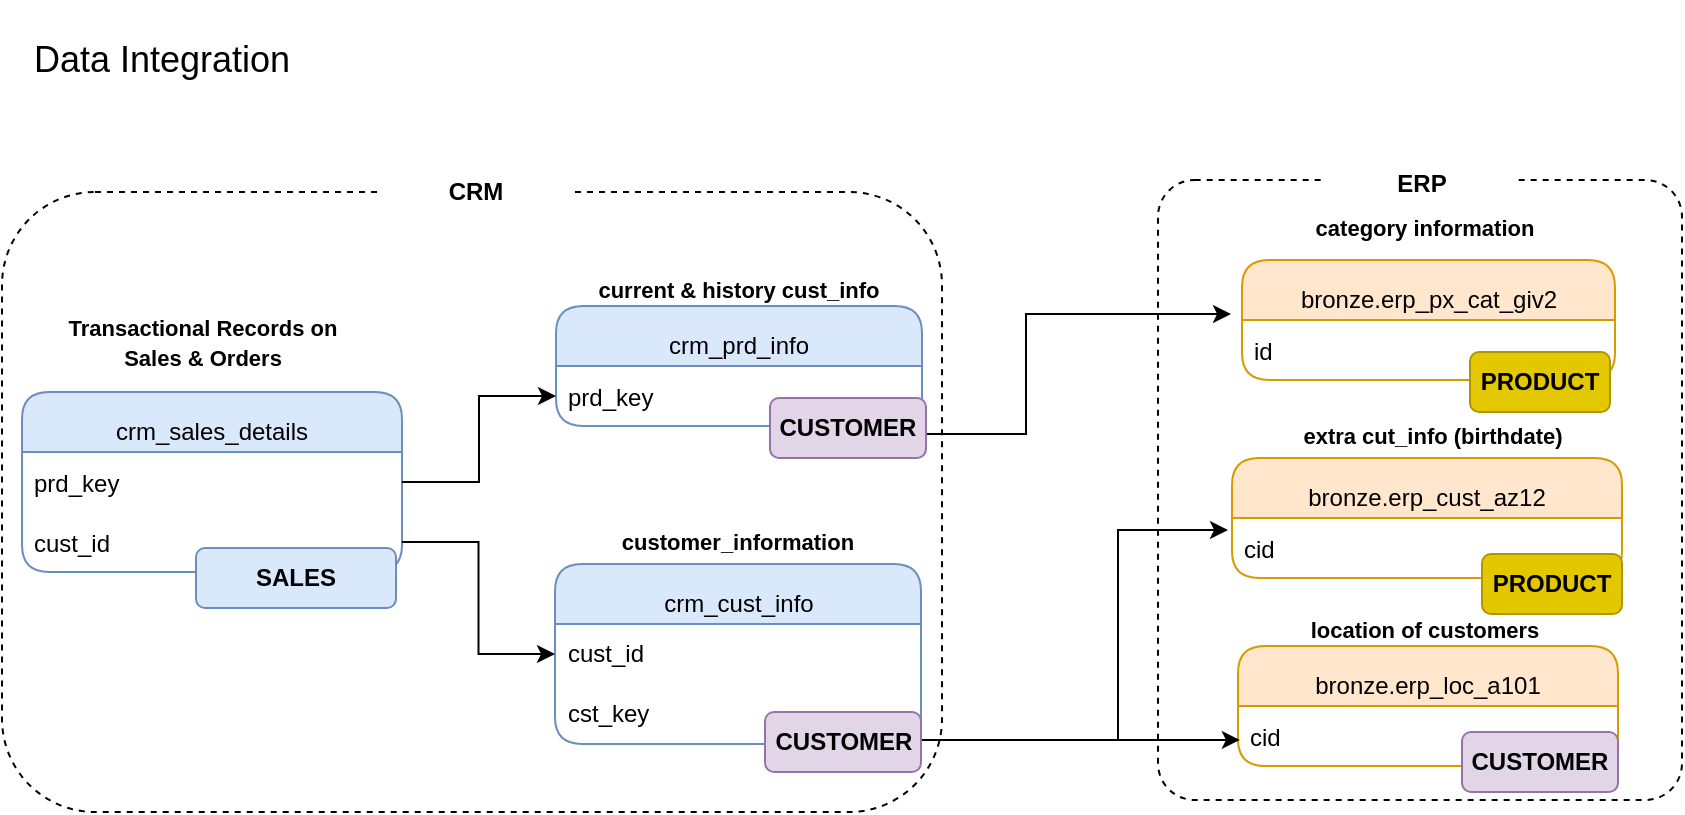 <mxfile version="28.2.5">
  <diagram name="Page-1" id="1i7o0jQGGIaWhlyfUe22">
    <mxGraphModel dx="1111" dy="537" grid="1" gridSize="10" guides="1" tooltips="1" connect="1" arrows="1" fold="1" page="1" pageScale="1" pageWidth="850" pageHeight="1100" math="0" shadow="0">
      <root>
        <mxCell id="0" />
        <mxCell id="1" parent="0" />
        <mxCell id="77wYk42ZuULAPkZGeNKV-38" value="" style="rounded=1;whiteSpace=wrap;html=1;arcSize=7;dashed=1;" parent="1" vertex="1">
          <mxGeometry x="768" y="124" width="262" height="310" as="geometry" />
        </mxCell>
        <mxCell id="77wYk42ZuULAPkZGeNKV-18" value="" style="rounded=1;whiteSpace=wrap;html=1;fillColor=none;dashed=1;" parent="1" vertex="1">
          <mxGeometry x="190" y="130" width="470" height="310" as="geometry" />
        </mxCell>
        <mxCell id="77wYk42ZuULAPkZGeNKV-6" value="&lt;font style=&quot;font-size: 11px;&quot;&gt;&lt;b style=&quot;&quot;&gt;customer_information&lt;/b&gt;&lt;/font&gt;" style="text;html=1;align=center;verticalAlign=middle;whiteSpace=wrap;rounded=0;" parent="1" vertex="1">
          <mxGeometry x="473" y="300" width="170" height="9" as="geometry" />
        </mxCell>
        <mxCell id="77wYk42ZuULAPkZGeNKV-7" value="&lt;font style=&quot;font-size: 12px;&quot;&gt;crm_prd_info&lt;/font&gt;" style="swimlane;fontStyle=0;childLayout=stackLayout;horizontal=1;startSize=30;horizontalStack=0;resizeParent=1;resizeParentMax=0;resizeLast=0;collapsible=1;marginBottom=0;whiteSpace=wrap;html=1;rounded=1;fillColor=#dae8fc;strokeColor=#6c8ebf;fontSize=26;" parent="1" vertex="1">
          <mxGeometry x="467" y="187" width="183" height="60" as="geometry" />
        </mxCell>
        <mxCell id="77wYk42ZuULAPkZGeNKV-8" value="&lt;font style=&quot;font-size: 12px;&quot;&gt;prd_key&lt;/font&gt;" style="text;strokeColor=none;fillColor=none;align=left;verticalAlign=middle;spacingLeft=4;spacingRight=4;overflow=hidden;points=[[0,0.5],[1,0.5]];portConstraint=eastwest;rotatable=0;whiteSpace=wrap;html=1;fontSize=14;" parent="77wYk42ZuULAPkZGeNKV-7" vertex="1">
          <mxGeometry y="30" width="183" height="30" as="geometry" />
        </mxCell>
        <mxCell id="77wYk42ZuULAPkZGeNKV-9" value="&lt;font style=&quot;font-size: 11px;&quot;&gt;&lt;b&gt;current &amp;amp; history cust_info&lt;/b&gt;&lt;/font&gt;" style="text;html=1;align=center;verticalAlign=middle;whiteSpace=wrap;rounded=0;" parent="1" vertex="1">
          <mxGeometry x="474.5" y="170" width="167" height="17" as="geometry" />
        </mxCell>
        <mxCell id="77wYk42ZuULAPkZGeNKV-10" value="&lt;font style=&quot;font-size: 12px;&quot;&gt;crm_sales_details&lt;/font&gt;" style="swimlane;fontStyle=0;childLayout=stackLayout;horizontal=1;startSize=30;horizontalStack=0;resizeParent=1;resizeParentMax=0;resizeLast=0;collapsible=1;marginBottom=0;whiteSpace=wrap;html=1;rounded=1;fillColor=#dae8fc;strokeColor=#6c8ebf;fontSize=26;" parent="1" vertex="1">
          <mxGeometry x="200" y="230" width="190" height="90" as="geometry" />
        </mxCell>
        <mxCell id="77wYk42ZuULAPkZGeNKV-11" value="&lt;font style=&quot;font-size: 12px;&quot;&gt;prd_key&lt;/font&gt;" style="text;strokeColor=none;fillColor=none;align=left;verticalAlign=middle;spacingLeft=4;spacingRight=4;overflow=hidden;points=[[0,0.5],[1,0.5]];portConstraint=eastwest;rotatable=0;whiteSpace=wrap;html=1;fontSize=14;" parent="77wYk42ZuULAPkZGeNKV-10" vertex="1">
          <mxGeometry y="30" width="190" height="30" as="geometry" />
        </mxCell>
        <mxCell id="77wYk42ZuULAPkZGeNKV-15" value="&lt;font style=&quot;font-size: 12px;&quot;&gt;cust_id&lt;/font&gt;" style="text;strokeColor=none;fillColor=none;align=left;verticalAlign=middle;spacingLeft=4;spacingRight=4;overflow=hidden;points=[[0,0.5],[1,0.5]];portConstraint=eastwest;rotatable=0;whiteSpace=wrap;html=1;fontSize=14;" parent="77wYk42ZuULAPkZGeNKV-10" vertex="1">
          <mxGeometry y="60" width="190" height="30" as="geometry" />
        </mxCell>
        <mxCell id="77wYk42ZuULAPkZGeNKV-12" value="&lt;font style=&quot;font-size: 12px;&quot;&gt;crm_cust_info&lt;/font&gt;" style="swimlane;fontStyle=0;childLayout=stackLayout;horizontal=1;startSize=30;horizontalStack=0;resizeParent=1;resizeParentMax=0;resizeLast=0;collapsible=1;marginBottom=0;whiteSpace=wrap;html=1;rounded=1;fillColor=#dae8fc;strokeColor=#6c8ebf;fontSize=26;" parent="1" vertex="1">
          <mxGeometry x="466.5" y="316" width="183" height="90" as="geometry" />
        </mxCell>
        <mxCell id="77wYk42ZuULAPkZGeNKV-13" value="cust_id" style="text;strokeColor=none;fillColor=none;align=left;verticalAlign=middle;spacingLeft=4;spacingRight=4;overflow=hidden;points=[[0,0.5],[1,0.5]];portConstraint=eastwest;rotatable=0;whiteSpace=wrap;html=1;fontSize=12;" parent="77wYk42ZuULAPkZGeNKV-12" vertex="1">
          <mxGeometry y="30" width="183" height="30" as="geometry" />
        </mxCell>
        <mxCell id="77wYk42ZuULAPkZGeNKV-23" value="cst_key" style="text;strokeColor=none;fillColor=none;align=left;verticalAlign=middle;spacingLeft=4;spacingRight=4;overflow=hidden;points=[[0,0.5],[1,0.5]];portConstraint=eastwest;rotatable=0;whiteSpace=wrap;html=1;fontSize=12;" parent="77wYk42ZuULAPkZGeNKV-12" vertex="1">
          <mxGeometry y="60" width="183" height="30" as="geometry" />
        </mxCell>
        <mxCell id="77wYk42ZuULAPkZGeNKV-14" value="&lt;font style=&quot;font-size: 11px;&quot;&gt;&lt;b&gt;Transactional Records on Sales &amp;amp; Orders&lt;/b&gt;&lt;/font&gt;" style="text;html=1;align=center;verticalAlign=middle;whiteSpace=wrap;rounded=0;" parent="1" vertex="1">
          <mxGeometry x="207" y="190" width="167" height="30" as="geometry" />
        </mxCell>
        <mxCell id="77wYk42ZuULAPkZGeNKV-16" style="edgeStyle=orthogonalEdgeStyle;rounded=0;orthogonalLoop=1;jettySize=auto;html=1;entryX=0;entryY=0.5;entryDx=0;entryDy=0;" parent="1" source="77wYk42ZuULAPkZGeNKV-15" target="77wYk42ZuULAPkZGeNKV-13" edge="1">
          <mxGeometry relative="1" as="geometry" />
        </mxCell>
        <mxCell id="77wYk42ZuULAPkZGeNKV-17" style="edgeStyle=orthogonalEdgeStyle;rounded=0;orthogonalLoop=1;jettySize=auto;html=1;entryX=0;entryY=0.5;entryDx=0;entryDy=0;" parent="1" source="77wYk42ZuULAPkZGeNKV-11" target="77wYk42ZuULAPkZGeNKV-8" edge="1">
          <mxGeometry relative="1" as="geometry" />
        </mxCell>
        <mxCell id="77wYk42ZuULAPkZGeNKV-19" value="&lt;font style=&quot;font-size: 12px;&quot;&gt;bronze.erp_cust_az12&lt;/font&gt;" style="swimlane;fontStyle=0;childLayout=stackLayout;horizontal=1;startSize=30;horizontalStack=0;resizeParent=1;resizeParentMax=0;resizeLast=0;collapsible=1;marginBottom=0;whiteSpace=wrap;html=1;rounded=1;fillColor=#ffe6cc;strokeColor=#d79b00;fontSize=26;" parent="1" vertex="1">
          <mxGeometry x="805" y="263" width="195" height="60" as="geometry" />
        </mxCell>
        <mxCell id="77wYk42ZuULAPkZGeNKV-20" value="&lt;font style=&quot;font-size: 12px;&quot;&gt;cid&lt;/font&gt;" style="text;strokeColor=none;fillColor=none;align=left;verticalAlign=middle;spacingLeft=4;spacingRight=4;overflow=hidden;points=[[0,0.5],[1,0.5]];portConstraint=eastwest;rotatable=0;whiteSpace=wrap;html=1;fontSize=14;" parent="77wYk42ZuULAPkZGeNKV-19" vertex="1">
          <mxGeometry y="30" width="195" height="30" as="geometry" />
        </mxCell>
        <mxCell id="77wYk42ZuULAPkZGeNKV-21" value="&lt;font style=&quot;font-size: 11px;&quot;&gt;&lt;b&gt;extra cut_info (birthdate)&lt;/b&gt;&lt;/font&gt;" style="text;html=1;align=center;verticalAlign=middle;whiteSpace=wrap;rounded=0;" parent="1" vertex="1">
          <mxGeometry x="822" y="244" width="167" height="15" as="geometry" />
        </mxCell>
        <mxCell id="77wYk42ZuULAPkZGeNKV-24" style="edgeStyle=orthogonalEdgeStyle;rounded=0;orthogonalLoop=1;jettySize=auto;html=1;entryX=0;entryY=0.5;entryDx=0;entryDy=0;" parent="1" edge="1">
          <mxGeometry relative="1" as="geometry">
            <mxPoint x="628" y="404" as="sourcePoint" />
            <mxPoint x="803" y="299" as="targetPoint" />
            <Array as="points">
              <mxPoint x="748" y="404" />
              <mxPoint x="748" y="299" />
            </Array>
          </mxGeometry>
        </mxCell>
        <mxCell id="77wYk42ZuULAPkZGeNKV-26" value="&lt;font style=&quot;font-size: 11px;&quot;&gt;&lt;b&gt;location of customers&lt;/b&gt;&lt;/font&gt;" style="text;html=1;align=center;verticalAlign=middle;whiteSpace=wrap;rounded=0;" parent="1" vertex="1">
          <mxGeometry x="817.5" y="340" width="167" height="17" as="geometry" />
        </mxCell>
        <mxCell id="77wYk42ZuULAPkZGeNKV-27" value="&lt;font style=&quot;font-size: 12px;&quot;&gt;bronze.erp_loc_a101&lt;/font&gt;" style="swimlane;fontStyle=0;childLayout=stackLayout;horizontal=1;startSize=30;horizontalStack=0;resizeParent=1;resizeParentMax=0;resizeLast=0;collapsible=1;marginBottom=0;whiteSpace=wrap;html=1;rounded=1;fillColor=#ffe6cc;strokeColor=#d79b00;fontSize=26;" parent="1" vertex="1">
          <mxGeometry x="808" y="357" width="190" height="60" as="geometry" />
        </mxCell>
        <mxCell id="77wYk42ZuULAPkZGeNKV-28" value="&lt;font style=&quot;font-size: 12px;&quot;&gt;cid&lt;/font&gt;" style="text;strokeColor=none;fillColor=none;align=left;verticalAlign=middle;spacingLeft=4;spacingRight=4;overflow=hidden;points=[[0,0.5],[1,0.5]];portConstraint=eastwest;rotatable=0;whiteSpace=wrap;html=1;fontSize=14;" parent="77wYk42ZuULAPkZGeNKV-27" vertex="1">
          <mxGeometry y="30" width="190" height="30" as="geometry" />
        </mxCell>
        <mxCell id="77wYk42ZuULAPkZGeNKV-31" value="&lt;font style=&quot;font-size: 11px;&quot;&gt;&lt;b&gt;category information&lt;/b&gt;&lt;/font&gt;" style="text;html=1;align=center;verticalAlign=middle;whiteSpace=wrap;rounded=0;" parent="1" vertex="1">
          <mxGeometry x="818" y="140" width="167" height="16" as="geometry" />
        </mxCell>
        <mxCell id="77wYk42ZuULAPkZGeNKV-32" value="&lt;font style=&quot;font-size: 12px;&quot;&gt;bronze.erp_px_cat_giv2&lt;/font&gt;" style="swimlane;fontStyle=0;childLayout=stackLayout;horizontal=1;startSize=30;horizontalStack=0;resizeParent=1;resizeParentMax=0;resizeLast=0;collapsible=1;marginBottom=0;whiteSpace=wrap;html=1;rounded=1;fillColor=#ffe6cc;strokeColor=#d79b00;fontSize=26;" parent="1" vertex="1">
          <mxGeometry x="810" y="164" width="186.5" height="60" as="geometry" />
        </mxCell>
        <mxCell id="77wYk42ZuULAPkZGeNKV-33" value="&lt;font style=&quot;font-size: 12px;&quot;&gt;id&lt;/font&gt;" style="text;strokeColor=none;fillColor=none;align=left;verticalAlign=middle;spacingLeft=4;spacingRight=4;overflow=hidden;points=[[0,0.5],[1,0.5]];portConstraint=eastwest;rotatable=0;whiteSpace=wrap;html=1;fontSize=14;" parent="77wYk42ZuULAPkZGeNKV-32" vertex="1">
          <mxGeometry y="30" width="186.5" height="30" as="geometry" />
        </mxCell>
        <mxCell id="77wYk42ZuULAPkZGeNKV-34" style="edgeStyle=orthogonalEdgeStyle;rounded=0;orthogonalLoop=1;jettySize=auto;html=1;entryX=0;entryY=0.5;entryDx=0;entryDy=0;" parent="1" edge="1">
          <mxGeometry relative="1" as="geometry">
            <mxPoint x="641" y="251" as="sourcePoint" />
            <mxPoint x="804.5" y="191" as="targetPoint" />
            <Array as="points">
              <mxPoint x="702" y="251" />
              <mxPoint x="702" y="191" />
            </Array>
          </mxGeometry>
        </mxCell>
        <mxCell id="77wYk42ZuULAPkZGeNKV-37" value="&lt;b&gt;CRM&lt;/b&gt;" style="rounded=0;whiteSpace=wrap;html=1;strokeColor=none;" parent="1" vertex="1">
          <mxGeometry x="378.5" y="110" width="96" height="40" as="geometry" />
        </mxCell>
        <mxCell id="77wYk42ZuULAPkZGeNKV-40" style="edgeStyle=orthogonalEdgeStyle;rounded=0;orthogonalLoop=1;jettySize=auto;html=1;entryX=0.026;entryY=0.733;entryDx=0;entryDy=0;entryPerimeter=0;" parent="1" edge="1">
          <mxGeometry relative="1" as="geometry">
            <mxPoint x="645.5" y="403.99" as="sourcePoint" />
            <mxPoint x="808.94" y="403.99" as="targetPoint" />
          </mxGeometry>
        </mxCell>
        <mxCell id="77wYk42ZuULAPkZGeNKV-41" value="&lt;b&gt;ERP&lt;/b&gt;" style="rounded=0;whiteSpace=wrap;html=1;strokeColor=none;" parent="1" vertex="1">
          <mxGeometry x="852" y="114" width="96" height="23" as="geometry" />
        </mxCell>
        <mxCell id="RwwgOGpqvkWr53X6kZAT-1" value="&lt;b&gt;SALES&lt;/b&gt;" style="rounded=1;whiteSpace=wrap;html=1;fillColor=#dae8fc;strokeColor=#6c8ebf;" vertex="1" parent="1">
          <mxGeometry x="287" y="308" width="100" height="30" as="geometry" />
        </mxCell>
        <mxCell id="RwwgOGpqvkWr53X6kZAT-5" value="&lt;b&gt;CUSTOMER&lt;/b&gt;" style="rounded=1;whiteSpace=wrap;html=1;fillColor=#e1d5e7;strokeColor=#9673a6;" vertex="1" parent="1">
          <mxGeometry x="920" y="400" width="78" height="30" as="geometry" />
        </mxCell>
        <mxCell id="RwwgOGpqvkWr53X6kZAT-6" value="&lt;b&gt;PRODUCT&lt;/b&gt;" style="rounded=1;whiteSpace=wrap;html=1;fillColor=#e3c800;strokeColor=#B09500;fontColor=#000000;" vertex="1" parent="1">
          <mxGeometry x="930" y="311" width="70" height="30" as="geometry" />
        </mxCell>
        <mxCell id="RwwgOGpqvkWr53X6kZAT-7" value="&lt;b&gt;CUSTOMER&lt;/b&gt;" style="rounded=1;whiteSpace=wrap;html=1;fillColor=#e1d5e7;strokeColor=#9673a6;" vertex="1" parent="1">
          <mxGeometry x="571.5" y="390" width="78" height="30" as="geometry" />
        </mxCell>
        <mxCell id="RwwgOGpqvkWr53X6kZAT-8" value="&lt;b&gt;CUSTOMER&lt;/b&gt;" style="rounded=1;whiteSpace=wrap;html=1;fillColor=#e1d5e7;strokeColor=#9673a6;" vertex="1" parent="1">
          <mxGeometry x="574" y="233" width="78" height="30" as="geometry" />
        </mxCell>
        <mxCell id="RwwgOGpqvkWr53X6kZAT-12" value="&lt;b&gt;PRODUCT&lt;/b&gt;" style="rounded=1;whiteSpace=wrap;html=1;fillColor=#e3c800;strokeColor=#B09500;fontColor=#000000;" vertex="1" parent="1">
          <mxGeometry x="924" y="210" width="70" height="30" as="geometry" />
        </mxCell>
        <mxCell id="RwwgOGpqvkWr53X6kZAT-16" value="&lt;font style=&quot;font-size: 18px;&quot;&gt;Data Integration&lt;/font&gt;" style="rounded=0;whiteSpace=wrap;html=1;strokeColor=none;" vertex="1" parent="1">
          <mxGeometry x="200" y="34" width="140" height="60" as="geometry" />
        </mxCell>
      </root>
    </mxGraphModel>
  </diagram>
</mxfile>
